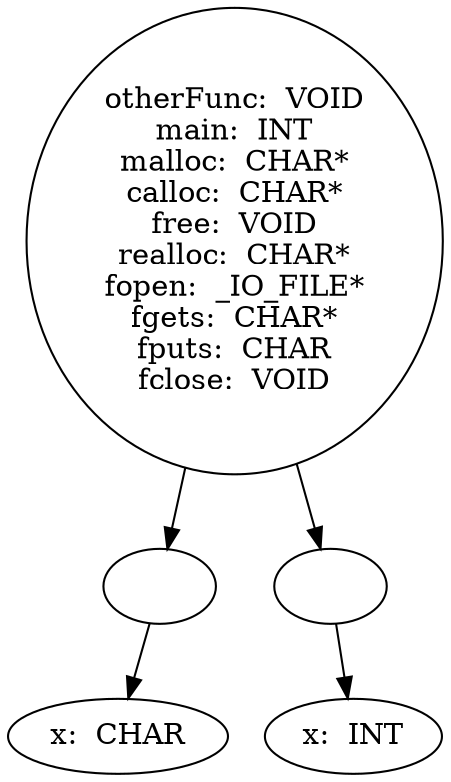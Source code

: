 digraph AST {
  "135951640017120" [label="otherFunc:  VOID
main:  INT
malloc:  CHAR*
calloc:  CHAR*
free:  VOID
realloc:  CHAR*
fopen:  _IO_FILE*
fgets:  CHAR*
fputs:  CHAR
fclose:  VOID"];
  "135951640017120" -> "135951639804176";
  "135951640017120" -> "135951639793664";
  "135951639804176" [label=""];
  "135951639804176" -> "135951639804896";
  "135951639804896" [label="x:  CHAR"];
  "135951639793664" [label=""];
  "135951639793664" -> "135951639792704";
  "135951639792704" [label="x:  INT"];
}
